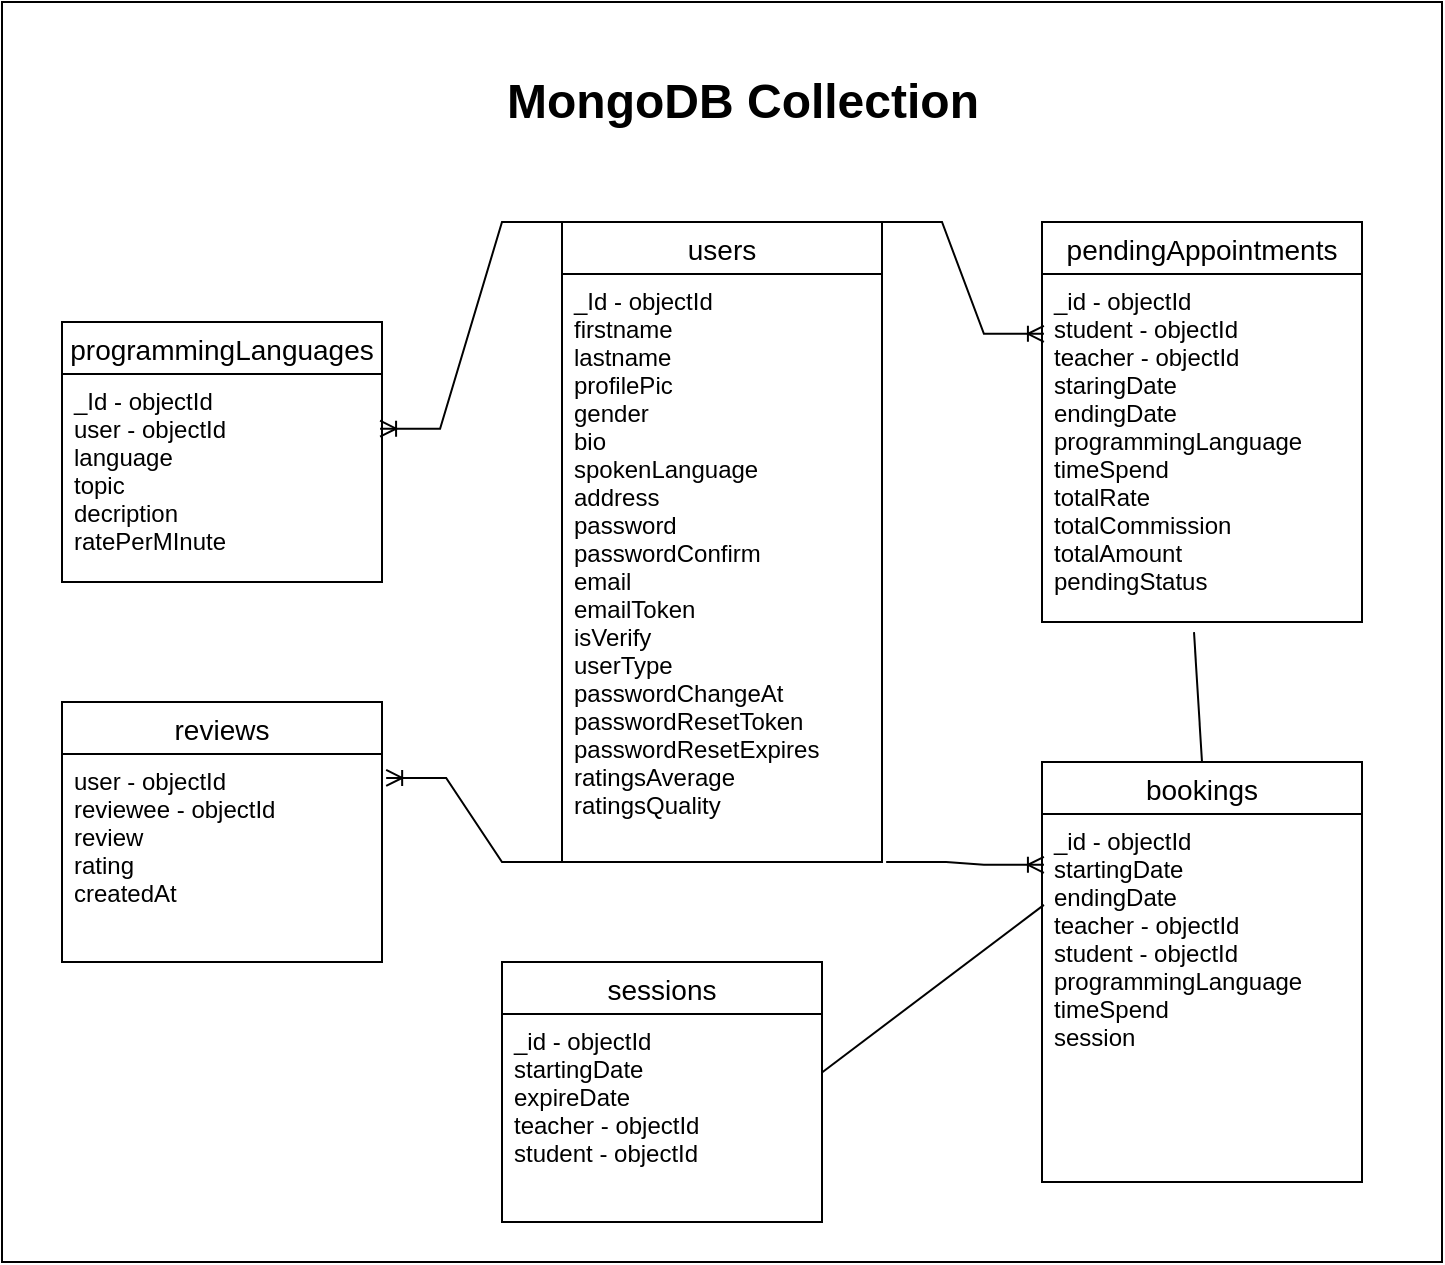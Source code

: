 <mxfile version="15.7.3" type="github">
  <diagram id="kYLwCeYcSiuk6Xbp6gfd" name="Page-1">
    <mxGraphModel dx="868" dy="450" grid="1" gridSize="10" guides="1" tooltips="1" connect="1" arrows="1" fold="1" page="1" pageScale="1" pageWidth="850" pageHeight="1100" math="0" shadow="0">
      <root>
        <mxCell id="0" />
        <mxCell id="1" parent="0" />
        <mxCell id="H3Uqo2YZKPivDgBR3LTh-1" value="" style="rounded=0;whiteSpace=wrap;html=1;" parent="1" vertex="1">
          <mxGeometry x="40" y="70" width="720" height="630" as="geometry" />
        </mxCell>
        <mxCell id="H3Uqo2YZKPivDgBR3LTh-2" value="users" style="swimlane;fontStyle=0;childLayout=stackLayout;horizontal=1;startSize=26;horizontalStack=0;resizeParent=1;resizeParentMax=0;resizeLast=0;collapsible=1;marginBottom=0;align=center;fontSize=14;" parent="1" vertex="1">
          <mxGeometry x="320" y="180" width="160" height="320" as="geometry" />
        </mxCell>
        <mxCell id="H3Uqo2YZKPivDgBR3LTh-3" value="_Id - objectId&#xa;firstname&#xa;lastname&#xa;profilePic&#xa;gender&#xa;bio&#xa;spokenLanguage&#xa;address&#xa;password&#xa;passwordConfirm&#xa;email&#xa;emailToken&#xa;isVerify&#xa;userType&#xa;passwordChangeAt&#xa;passwordResetToken&#xa;passwordResetExpires&#xa;ratingsAverage&#xa;ratingsQuality" style="text;strokeColor=none;fillColor=none;spacingLeft=4;spacingRight=4;overflow=hidden;rotatable=0;points=[[0,0.5],[1,0.5]];portConstraint=eastwest;fontSize=12;" parent="H3Uqo2YZKPivDgBR3LTh-2" vertex="1">
          <mxGeometry y="26" width="160" height="294" as="geometry" />
        </mxCell>
        <mxCell id="H3Uqo2YZKPivDgBR3LTh-4" value="programmingLanguages" style="swimlane;fontStyle=0;childLayout=stackLayout;horizontal=1;startSize=26;horizontalStack=0;resizeParent=1;resizeParentMax=0;resizeLast=0;collapsible=1;marginBottom=0;align=center;fontSize=14;" parent="1" vertex="1">
          <mxGeometry x="70" y="230" width="160" height="130" as="geometry" />
        </mxCell>
        <mxCell id="H3Uqo2YZKPivDgBR3LTh-5" value="_Id - objectId&#xa;user - objectId&#xa;language&#xa;topic&#xa;decription&#xa;ratePerMInute" style="text;strokeColor=none;fillColor=none;spacingLeft=4;spacingRight=4;overflow=hidden;rotatable=0;points=[[0,0.5],[1,0.5]];portConstraint=eastwest;fontSize=12;" parent="H3Uqo2YZKPivDgBR3LTh-4" vertex="1">
          <mxGeometry y="26" width="160" height="104" as="geometry" />
        </mxCell>
        <mxCell id="H3Uqo2YZKPivDgBR3LTh-6" value="MongoDB Collection" style="text;strokeColor=none;fillColor=none;html=1;fontSize=24;fontStyle=1;verticalAlign=middle;align=center;" parent="1" vertex="1">
          <mxGeometry x="360" y="100" width="100" height="40" as="geometry" />
        </mxCell>
        <mxCell id="H3Uqo2YZKPivDgBR3LTh-7" value="reviews" style="swimlane;fontStyle=0;childLayout=stackLayout;horizontal=1;startSize=26;horizontalStack=0;resizeParent=1;resizeParentMax=0;resizeLast=0;collapsible=1;marginBottom=0;align=center;fontSize=14;" parent="1" vertex="1">
          <mxGeometry x="70" y="420" width="160" height="130" as="geometry" />
        </mxCell>
        <mxCell id="H3Uqo2YZKPivDgBR3LTh-8" value="user - objectId&#xa;reviewee - objectId&#xa;review&#xa;rating&#xa;createdAt" style="text;strokeColor=none;fillColor=none;spacingLeft=4;spacingRight=4;overflow=hidden;rotatable=0;points=[[0,0.5],[1,0.5]];portConstraint=eastwest;fontSize=12;" parent="H3Uqo2YZKPivDgBR3LTh-7" vertex="1">
          <mxGeometry y="26" width="160" height="104" as="geometry" />
        </mxCell>
        <mxCell id="H3Uqo2YZKPivDgBR3LTh-9" value="pendingAppointments" style="swimlane;fontStyle=0;childLayout=stackLayout;horizontal=1;startSize=26;horizontalStack=0;resizeParent=1;resizeParentMax=0;resizeLast=0;collapsible=1;marginBottom=0;align=center;fontSize=14;" parent="1" vertex="1">
          <mxGeometry x="560" y="180" width="160" height="200" as="geometry" />
        </mxCell>
        <mxCell id="H3Uqo2YZKPivDgBR3LTh-10" value="_id - objectId&#xa;student - objectId&#xa;teacher - objectId&#xa;staringDate&#xa;endingDate&#xa;programmingLanguage&#xa;timeSpend&#xa;totalRate&#xa;totalCommission&#xa;totalAmount&#xa;pendingStatus" style="text;strokeColor=none;fillColor=none;spacingLeft=4;spacingRight=4;overflow=hidden;rotatable=0;points=[[0,0.5],[1,0.5]];portConstraint=eastwest;fontSize=12;" parent="H3Uqo2YZKPivDgBR3LTh-9" vertex="1">
          <mxGeometry y="26" width="160" height="174" as="geometry" />
        </mxCell>
        <mxCell id="H3Uqo2YZKPivDgBR3LTh-11" value="bookings" style="swimlane;fontStyle=0;childLayout=stackLayout;horizontal=1;startSize=26;horizontalStack=0;resizeParent=1;resizeParentMax=0;resizeLast=0;collapsible=1;marginBottom=0;align=center;fontSize=14;" parent="1" vertex="1">
          <mxGeometry x="560" y="450" width="160" height="210" as="geometry" />
        </mxCell>
        <mxCell id="H3Uqo2YZKPivDgBR3LTh-12" value="_id - objectId&#xa;startingDate&#xa;endingDate&#xa;teacher - objectId&#xa;student - objectId&#xa;programmingLanguage&#xa;timeSpend&#xa;session&#xa;" style="text;strokeColor=none;fillColor=none;spacingLeft=4;spacingRight=4;overflow=hidden;rotatable=0;points=[[0,0.5],[1,0.5]];portConstraint=eastwest;fontSize=12;" parent="H3Uqo2YZKPivDgBR3LTh-11" vertex="1">
          <mxGeometry y="26" width="160" height="184" as="geometry" />
        </mxCell>
        <mxCell id="H3Uqo2YZKPivDgBR3LTh-13" value="sessions" style="swimlane;fontStyle=0;childLayout=stackLayout;horizontal=1;startSize=26;horizontalStack=0;resizeParent=1;resizeParentMax=0;resizeLast=0;collapsible=1;marginBottom=0;align=center;fontSize=14;" parent="1" vertex="1">
          <mxGeometry x="290" y="550" width="160" height="130" as="geometry" />
        </mxCell>
        <mxCell id="H3Uqo2YZKPivDgBR3LTh-14" value="_id - objectId&#xa;startingDate&#xa;expireDate&#xa;teacher - objectId&#xa;student - objectId" style="text;strokeColor=none;fillColor=none;spacingLeft=4;spacingRight=4;overflow=hidden;rotatable=0;points=[[0,0.5],[1,0.5]];portConstraint=eastwest;fontSize=12;" parent="H3Uqo2YZKPivDgBR3LTh-13" vertex="1">
          <mxGeometry y="26" width="160" height="104" as="geometry" />
        </mxCell>
        <mxCell id="H3Uqo2YZKPivDgBR3LTh-15" value="" style="edgeStyle=entityRelationEdgeStyle;fontSize=12;html=1;endArrow=ERoneToMany;rounded=0;exitX=0;exitY=0;exitDx=0;exitDy=0;entryX=0.994;entryY=0.263;entryDx=0;entryDy=0;entryPerimeter=0;" parent="1" source="H3Uqo2YZKPivDgBR3LTh-2" target="H3Uqo2YZKPivDgBR3LTh-5" edge="1">
          <mxGeometry width="100" height="100" relative="1" as="geometry">
            <mxPoint x="80" y="280" as="sourcePoint" />
            <mxPoint x="180" y="180" as="targetPoint" />
          </mxGeometry>
        </mxCell>
        <mxCell id="H3Uqo2YZKPivDgBR3LTh-16" value="" style="edgeStyle=entityRelationEdgeStyle;fontSize=12;html=1;endArrow=ERoneToMany;rounded=0;exitX=1;exitY=0;exitDx=0;exitDy=0;entryX=0.006;entryY=0.172;entryDx=0;entryDy=0;entryPerimeter=0;" parent="1" source="H3Uqo2YZKPivDgBR3LTh-2" target="H3Uqo2YZKPivDgBR3LTh-10" edge="1">
          <mxGeometry width="100" height="100" relative="1" as="geometry">
            <mxPoint x="330" y="459.996" as="sourcePoint" />
            <mxPoint x="240" y="482.942" as="targetPoint" />
          </mxGeometry>
        </mxCell>
        <mxCell id="H3Uqo2YZKPivDgBR3LTh-17" value="" style="edgeStyle=entityRelationEdgeStyle;fontSize=12;html=1;endArrow=ERoneToMany;rounded=0;exitX=0;exitY=1;exitDx=0;exitDy=0;exitPerimeter=0;entryX=1.013;entryY=0.115;entryDx=0;entryDy=0;entryPerimeter=0;" parent="1" source="H3Uqo2YZKPivDgBR3LTh-3" target="H3Uqo2YZKPivDgBR3LTh-8" edge="1">
          <mxGeometry width="100" height="100" relative="1" as="geometry">
            <mxPoint x="330" y="520" as="sourcePoint" />
            <mxPoint x="180" y="535" as="targetPoint" />
          </mxGeometry>
        </mxCell>
        <mxCell id="H3Uqo2YZKPivDgBR3LTh-18" value="" style="edgeStyle=entityRelationEdgeStyle;fontSize=12;html=1;endArrow=ERoneToMany;rounded=0;entryX=0.006;entryY=0.138;entryDx=0;entryDy=0;entryPerimeter=0;exitX=1.013;exitY=1;exitDx=0;exitDy=0;exitPerimeter=0;" parent="1" source="H3Uqo2YZKPivDgBR3LTh-3" target="H3Uqo2YZKPivDgBR3LTh-12" edge="1">
          <mxGeometry width="100" height="100" relative="1" as="geometry">
            <mxPoint x="120" y="700" as="sourcePoint" />
            <mxPoint x="220" y="600" as="targetPoint" />
          </mxGeometry>
        </mxCell>
        <mxCell id="H3Uqo2YZKPivDgBR3LTh-19" value="" style="endArrow=none;html=1;rounded=0;exitX=1;exitY=0.281;exitDx=0;exitDy=0;exitPerimeter=0;entryX=0.006;entryY=0.247;entryDx=0;entryDy=0;entryPerimeter=0;" parent="1" source="H3Uqo2YZKPivDgBR3LTh-14" target="H3Uqo2YZKPivDgBR3LTh-12" edge="1">
          <mxGeometry relative="1" as="geometry">
            <mxPoint x="360" y="710" as="sourcePoint" />
            <mxPoint x="520" y="710" as="targetPoint" />
          </mxGeometry>
        </mxCell>
        <mxCell id="H3Uqo2YZKPivDgBR3LTh-20" value="" style="endArrow=none;html=1;rounded=0;exitX=0.475;exitY=1.029;exitDx=0;exitDy=0;exitPerimeter=0;entryX=0.5;entryY=0;entryDx=0;entryDy=0;" parent="1" source="H3Uqo2YZKPivDgBR3LTh-10" target="H3Uqo2YZKPivDgBR3LTh-11" edge="1">
          <mxGeometry relative="1" as="geometry">
            <mxPoint x="450" y="565.224" as="sourcePoint" />
            <mxPoint x="580.96" y="531.448" as="targetPoint" />
          </mxGeometry>
        </mxCell>
      </root>
    </mxGraphModel>
  </diagram>
</mxfile>

